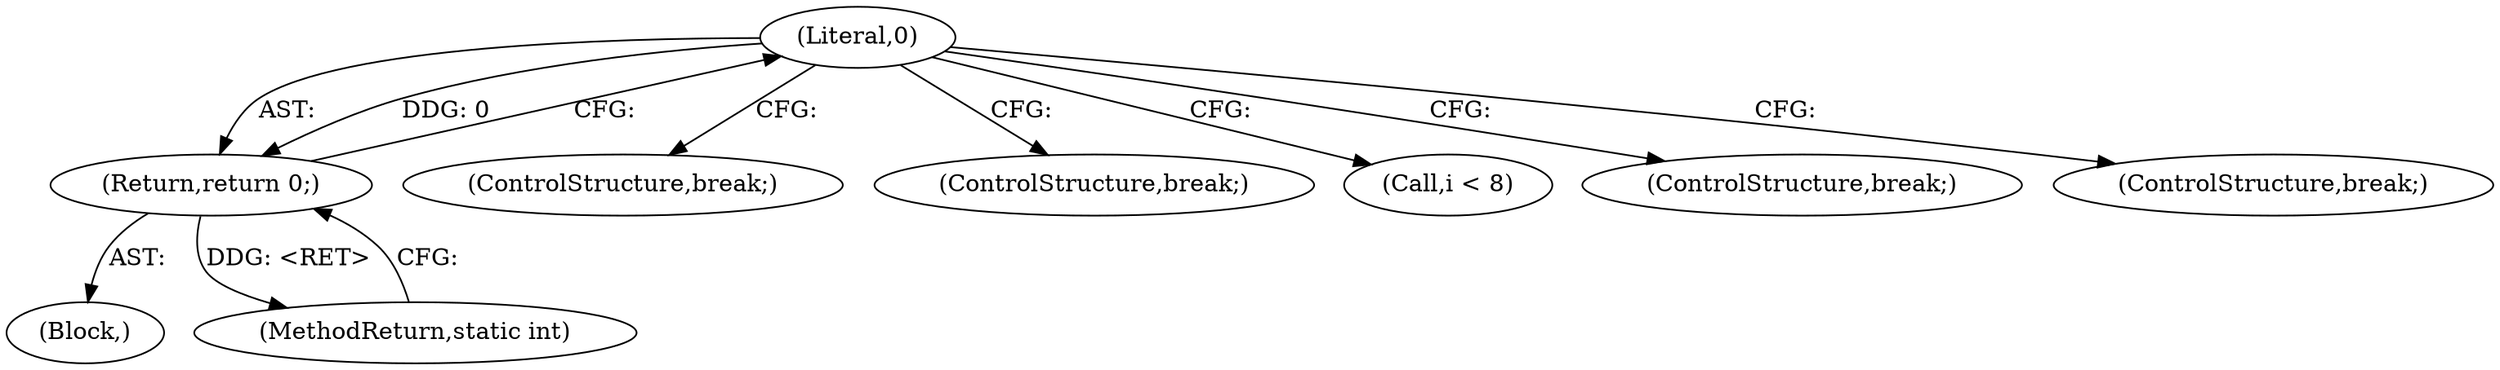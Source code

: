 digraph "1_qemu_156a2e4dbffa85997636a7a39ef12da6f1b40254@del" {
"1000522" [label="(Literal,0)"];
"1000521" [label="(Return,return 0;)"];
"1000446" [label="(ControlStructure,break;)"];
"1000110" [label="(Block,)"];
"1000523" [label="(MethodReturn,static int)"];
"1000421" [label="(ControlStructure,break;)"];
"1000521" [label="(Return,return 0;)"];
"1000179" [label="(Call,i < 8)"];
"1000467" [label="(ControlStructure,break;)"];
"1000458" [label="(ControlStructure,break;)"];
"1000522" [label="(Literal,0)"];
"1000522" -> "1000521"  [label="AST: "];
"1000522" -> "1000179"  [label="CFG: "];
"1000522" -> "1000421"  [label="CFG: "];
"1000522" -> "1000446"  [label="CFG: "];
"1000522" -> "1000458"  [label="CFG: "];
"1000522" -> "1000467"  [label="CFG: "];
"1000521" -> "1000522"  [label="CFG: "];
"1000522" -> "1000521"  [label="DDG: 0"];
"1000521" -> "1000110"  [label="AST: "];
"1000523" -> "1000521"  [label="CFG: "];
"1000521" -> "1000523"  [label="DDG: <RET>"];
}
